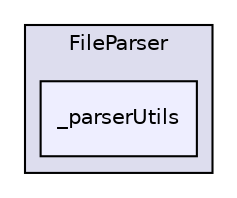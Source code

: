 digraph "FileParser/_parserUtils" {
  compound=true
  node [ fontsize="10", fontname="Helvetica"];
  edge [ labelfontsize="10", labelfontname="Helvetica"];
  subgraph clusterdir_f5af24222458eb34413d97f344853666 {
    graph [ bgcolor="#ddddee", pencolor="black", label="FileParser" fontname="Helvetica", fontsize="10", URL="dir_f5af24222458eb34413d97f344853666.html"]
  dir_d90f6498cb004985fc1e483a90e0ac61 [shape=box, label="_parserUtils", style="filled", fillcolor="#eeeeff", pencolor="black", URL="dir_d90f6498cb004985fc1e483a90e0ac61.html"];
  }
}

